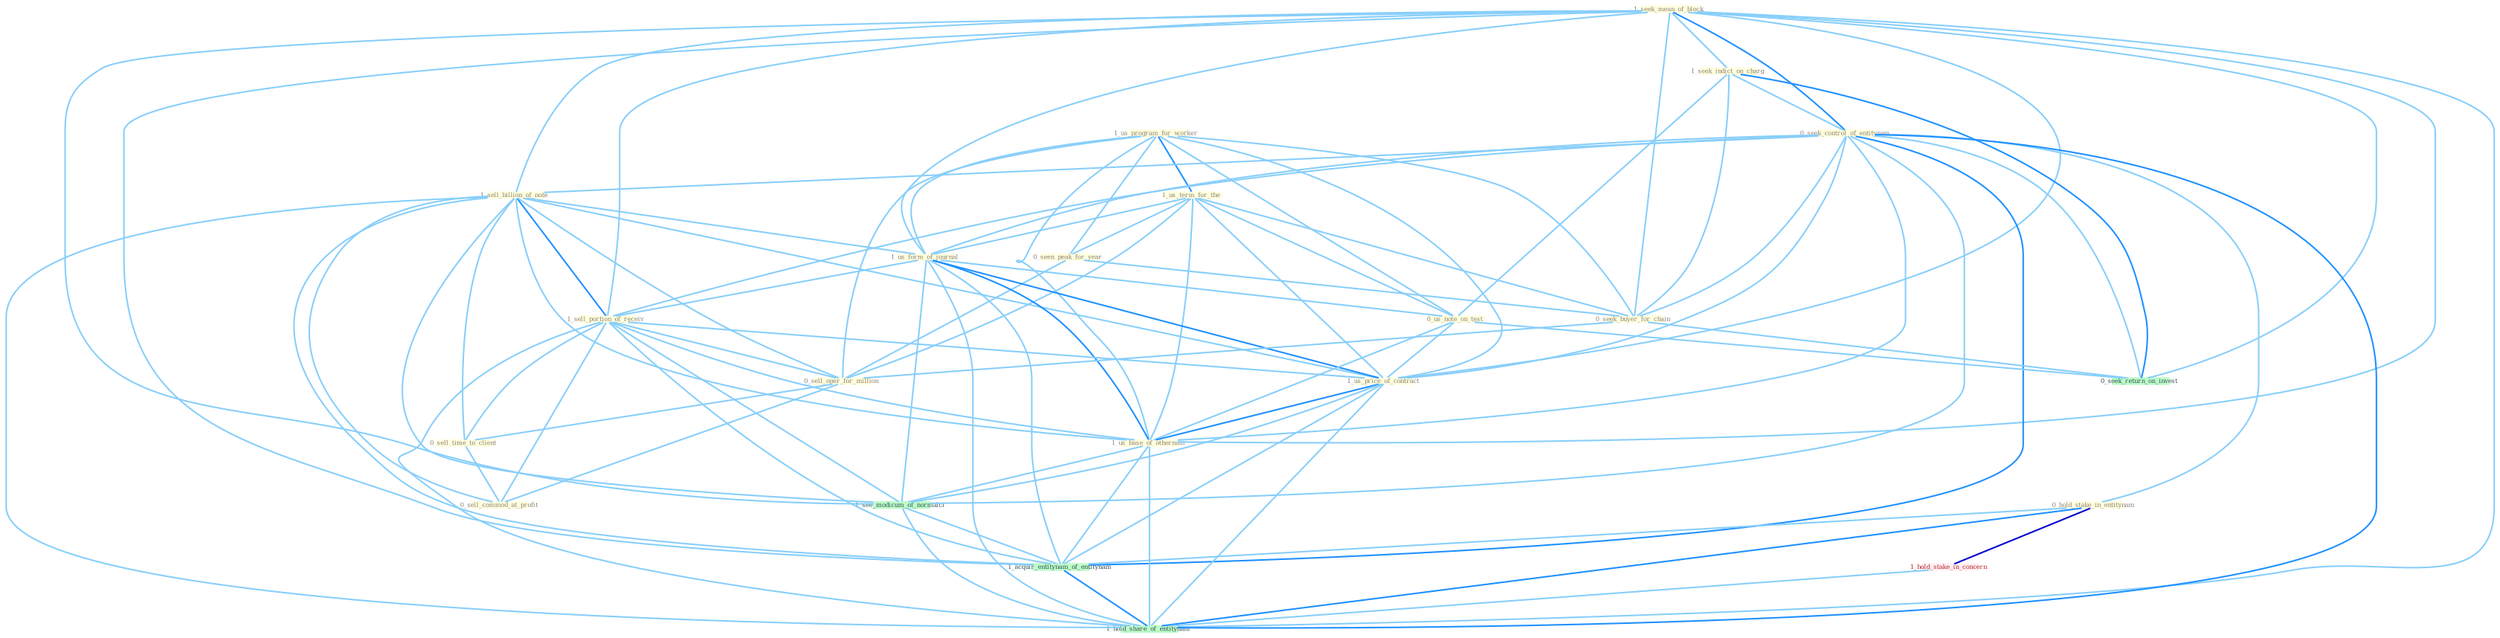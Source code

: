 Graph G{ 
    node
    [shape=polygon,style=filled,width=.5,height=.06,color="#BDFCC9",fixedsize=true,fontsize=4,
    fontcolor="#2f4f4f"];
    {node
    [color="#ffffe0", fontcolor="#8b7d6b"] "1_us_program_for_worker " "1_seek_mean_of_block " "1_seek_indict_on_charg " "0_seek_control_of_entitynam " "1_sell_billion_of_note " "1_us_term_for_the " "0_seen_peak_for_year " "1_us_form_of_journal " "0_us_note_on_test " "1_sell_portion_of_receiv " "0_seek_buyer_for_chain " "0_hold_stake_in_entitynam " "0_sell_oper_for_million " "0_sell_time_to_client " "1_us_price_of_contract " "1_us_base_of_othernum " "0_sell_commod_at_profit "}
{node [color="#fff0f5", fontcolor="#b22222"] "1_hold_stake_in_concern "}
edge [color="#B0E2FF"];

	"1_us_program_for_worker " -- "1_us_term_for_the " [w="2", color="#1e90ff" , len=0.8];
	"1_us_program_for_worker " -- "0_seen_peak_for_year " [w="1", color="#87cefa" ];
	"1_us_program_for_worker " -- "1_us_form_of_journal " [w="1", color="#87cefa" ];
	"1_us_program_for_worker " -- "0_us_note_on_test " [w="1", color="#87cefa" ];
	"1_us_program_for_worker " -- "0_seek_buyer_for_chain " [w="1", color="#87cefa" ];
	"1_us_program_for_worker " -- "0_sell_oper_for_million " [w="1", color="#87cefa" ];
	"1_us_program_for_worker " -- "1_us_price_of_contract " [w="1", color="#87cefa" ];
	"1_us_program_for_worker " -- "1_us_base_of_othernum " [w="1", color="#87cefa" ];
	"1_seek_mean_of_block " -- "1_seek_indict_on_charg " [w="1", color="#87cefa" ];
	"1_seek_mean_of_block " -- "0_seek_control_of_entitynam " [w="2", color="#1e90ff" , len=0.8];
	"1_seek_mean_of_block " -- "1_sell_billion_of_note " [w="1", color="#87cefa" ];
	"1_seek_mean_of_block " -- "1_us_form_of_journal " [w="1", color="#87cefa" ];
	"1_seek_mean_of_block " -- "1_sell_portion_of_receiv " [w="1", color="#87cefa" ];
	"1_seek_mean_of_block " -- "0_seek_buyer_for_chain " [w="1", color="#87cefa" ];
	"1_seek_mean_of_block " -- "1_us_price_of_contract " [w="1", color="#87cefa" ];
	"1_seek_mean_of_block " -- "1_us_base_of_othernum " [w="1", color="#87cefa" ];
	"1_seek_mean_of_block " -- "0_seek_return_on_invest " [w="1", color="#87cefa" ];
	"1_seek_mean_of_block " -- "1_see_modicum_of_normalci " [w="1", color="#87cefa" ];
	"1_seek_mean_of_block " -- "1_acquir_entitynam_of_entitynam " [w="1", color="#87cefa" ];
	"1_seek_mean_of_block " -- "1_hold_share_of_entitynam " [w="1", color="#87cefa" ];
	"1_seek_indict_on_charg " -- "0_seek_control_of_entitynam " [w="1", color="#87cefa" ];
	"1_seek_indict_on_charg " -- "0_us_note_on_test " [w="1", color="#87cefa" ];
	"1_seek_indict_on_charg " -- "0_seek_buyer_for_chain " [w="1", color="#87cefa" ];
	"1_seek_indict_on_charg " -- "0_seek_return_on_invest " [w="2", color="#1e90ff" , len=0.8];
	"0_seek_control_of_entitynam " -- "1_sell_billion_of_note " [w="1", color="#87cefa" ];
	"0_seek_control_of_entitynam " -- "1_us_form_of_journal " [w="1", color="#87cefa" ];
	"0_seek_control_of_entitynam " -- "1_sell_portion_of_receiv " [w="1", color="#87cefa" ];
	"0_seek_control_of_entitynam " -- "0_seek_buyer_for_chain " [w="1", color="#87cefa" ];
	"0_seek_control_of_entitynam " -- "0_hold_stake_in_entitynam " [w="1", color="#87cefa" ];
	"0_seek_control_of_entitynam " -- "1_us_price_of_contract " [w="1", color="#87cefa" ];
	"0_seek_control_of_entitynam " -- "1_us_base_of_othernum " [w="1", color="#87cefa" ];
	"0_seek_control_of_entitynam " -- "0_seek_return_on_invest " [w="1", color="#87cefa" ];
	"0_seek_control_of_entitynam " -- "1_see_modicum_of_normalci " [w="1", color="#87cefa" ];
	"0_seek_control_of_entitynam " -- "1_acquir_entitynam_of_entitynam " [w="2", color="#1e90ff" , len=0.8];
	"0_seek_control_of_entitynam " -- "1_hold_share_of_entitynam " [w="2", color="#1e90ff" , len=0.8];
	"1_sell_billion_of_note " -- "1_us_form_of_journal " [w="1", color="#87cefa" ];
	"1_sell_billion_of_note " -- "1_sell_portion_of_receiv " [w="2", color="#1e90ff" , len=0.8];
	"1_sell_billion_of_note " -- "0_sell_oper_for_million " [w="1", color="#87cefa" ];
	"1_sell_billion_of_note " -- "0_sell_time_to_client " [w="1", color="#87cefa" ];
	"1_sell_billion_of_note " -- "1_us_price_of_contract " [w="1", color="#87cefa" ];
	"1_sell_billion_of_note " -- "1_us_base_of_othernum " [w="1", color="#87cefa" ];
	"1_sell_billion_of_note " -- "0_sell_commod_at_profit " [w="1", color="#87cefa" ];
	"1_sell_billion_of_note " -- "1_see_modicum_of_normalci " [w="1", color="#87cefa" ];
	"1_sell_billion_of_note " -- "1_acquir_entitynam_of_entitynam " [w="1", color="#87cefa" ];
	"1_sell_billion_of_note " -- "1_hold_share_of_entitynam " [w="1", color="#87cefa" ];
	"1_us_term_for_the " -- "0_seen_peak_for_year " [w="1", color="#87cefa" ];
	"1_us_term_for_the " -- "1_us_form_of_journal " [w="1", color="#87cefa" ];
	"1_us_term_for_the " -- "0_us_note_on_test " [w="1", color="#87cefa" ];
	"1_us_term_for_the " -- "0_seek_buyer_for_chain " [w="1", color="#87cefa" ];
	"1_us_term_for_the " -- "0_sell_oper_for_million " [w="1", color="#87cefa" ];
	"1_us_term_for_the " -- "1_us_price_of_contract " [w="1", color="#87cefa" ];
	"1_us_term_for_the " -- "1_us_base_of_othernum " [w="1", color="#87cefa" ];
	"0_seen_peak_for_year " -- "0_seek_buyer_for_chain " [w="1", color="#87cefa" ];
	"0_seen_peak_for_year " -- "0_sell_oper_for_million " [w="1", color="#87cefa" ];
	"1_us_form_of_journal " -- "0_us_note_on_test " [w="1", color="#87cefa" ];
	"1_us_form_of_journal " -- "1_sell_portion_of_receiv " [w="1", color="#87cefa" ];
	"1_us_form_of_journal " -- "1_us_price_of_contract " [w="2", color="#1e90ff" , len=0.8];
	"1_us_form_of_journal " -- "1_us_base_of_othernum " [w="2", color="#1e90ff" , len=0.8];
	"1_us_form_of_journal " -- "1_see_modicum_of_normalci " [w="1", color="#87cefa" ];
	"1_us_form_of_journal " -- "1_acquir_entitynam_of_entitynam " [w="1", color="#87cefa" ];
	"1_us_form_of_journal " -- "1_hold_share_of_entitynam " [w="1", color="#87cefa" ];
	"0_us_note_on_test " -- "1_us_price_of_contract " [w="1", color="#87cefa" ];
	"0_us_note_on_test " -- "1_us_base_of_othernum " [w="1", color="#87cefa" ];
	"0_us_note_on_test " -- "0_seek_return_on_invest " [w="1", color="#87cefa" ];
	"1_sell_portion_of_receiv " -- "0_sell_oper_for_million " [w="1", color="#87cefa" ];
	"1_sell_portion_of_receiv " -- "0_sell_time_to_client " [w="1", color="#87cefa" ];
	"1_sell_portion_of_receiv " -- "1_us_price_of_contract " [w="1", color="#87cefa" ];
	"1_sell_portion_of_receiv " -- "1_us_base_of_othernum " [w="1", color="#87cefa" ];
	"1_sell_portion_of_receiv " -- "0_sell_commod_at_profit " [w="1", color="#87cefa" ];
	"1_sell_portion_of_receiv " -- "1_see_modicum_of_normalci " [w="1", color="#87cefa" ];
	"1_sell_portion_of_receiv " -- "1_acquir_entitynam_of_entitynam " [w="1", color="#87cefa" ];
	"1_sell_portion_of_receiv " -- "1_hold_share_of_entitynam " [w="1", color="#87cefa" ];
	"0_seek_buyer_for_chain " -- "0_sell_oper_for_million " [w="1", color="#87cefa" ];
	"0_seek_buyer_for_chain " -- "0_seek_return_on_invest " [w="1", color="#87cefa" ];
	"0_hold_stake_in_entitynam " -- "1_hold_stake_in_concern " [w="3", color="#0000cd" , len=0.6];
	"0_hold_stake_in_entitynam " -- "1_acquir_entitynam_of_entitynam " [w="1", color="#87cefa" ];
	"0_hold_stake_in_entitynam " -- "1_hold_share_of_entitynam " [w="2", color="#1e90ff" , len=0.8];
	"0_sell_oper_for_million " -- "0_sell_time_to_client " [w="1", color="#87cefa" ];
	"0_sell_oper_for_million " -- "0_sell_commod_at_profit " [w="1", color="#87cefa" ];
	"0_sell_time_to_client " -- "0_sell_commod_at_profit " [w="1", color="#87cefa" ];
	"1_us_price_of_contract " -- "1_us_base_of_othernum " [w="2", color="#1e90ff" , len=0.8];
	"1_us_price_of_contract " -- "1_see_modicum_of_normalci " [w="1", color="#87cefa" ];
	"1_us_price_of_contract " -- "1_acquir_entitynam_of_entitynam " [w="1", color="#87cefa" ];
	"1_us_price_of_contract " -- "1_hold_share_of_entitynam " [w="1", color="#87cefa" ];
	"1_us_base_of_othernum " -- "1_see_modicum_of_normalci " [w="1", color="#87cefa" ];
	"1_us_base_of_othernum " -- "1_acquir_entitynam_of_entitynam " [w="1", color="#87cefa" ];
	"1_us_base_of_othernum " -- "1_hold_share_of_entitynam " [w="1", color="#87cefa" ];
	"1_hold_stake_in_concern " -- "1_hold_share_of_entitynam " [w="1", color="#87cefa" ];
	"1_see_modicum_of_normalci " -- "1_acquir_entitynam_of_entitynam " [w="1", color="#87cefa" ];
	"1_see_modicum_of_normalci " -- "1_hold_share_of_entitynam " [w="1", color="#87cefa" ];
	"1_acquir_entitynam_of_entitynam " -- "1_hold_share_of_entitynam " [w="2", color="#1e90ff" , len=0.8];
}